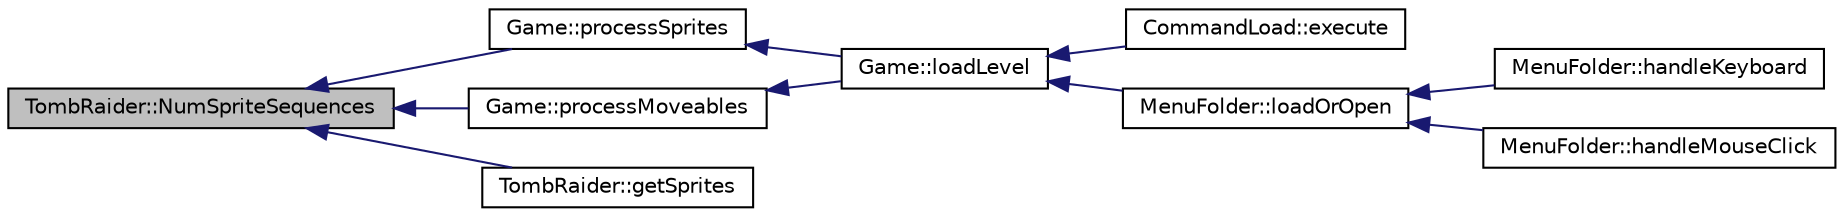 digraph "TombRaider::NumSpriteSequences"
{
 // INTERACTIVE_SVG=YES
  edge [fontname="Helvetica",fontsize="10",labelfontname="Helvetica",labelfontsize="10"];
  node [fontname="Helvetica",fontsize="10",shape=record];
  rankdir="LR";
  Node1 [label="TombRaider::NumSpriteSequences",height=0.2,width=0.4,color="black", fillcolor="grey75", style="filled" fontcolor="black"];
  Node1 -> Node2 [dir="back",color="midnightblue",fontsize="10",style="solid",fontname="Helvetica"];
  Node2 [label="Game::processSprites",height=0.2,width=0.4,color="black", fillcolor="white", style="filled",URL="$class_game.html#a0ebd881543d2be2b4432c13063d36a84"];
  Node2 -> Node3 [dir="back",color="midnightblue",fontsize="10",style="solid",fontname="Helvetica"];
  Node3 [label="Game::loadLevel",height=0.2,width=0.4,color="black", fillcolor="white", style="filled",URL="$class_game.html#a864d3ae5a554c8857118c48253ef7646"];
  Node3 -> Node4 [dir="back",color="midnightblue",fontsize="10",style="solid",fontname="Helvetica"];
  Node4 [label="CommandLoad::execute",height=0.2,width=0.4,color="black", fillcolor="white", style="filled",URL="$class_command_load.html#adedad35b259d83967ad67940c0dd984c"];
  Node3 -> Node5 [dir="back",color="midnightblue",fontsize="10",style="solid",fontname="Helvetica"];
  Node5 [label="MenuFolder::loadOrOpen",height=0.2,width=0.4,color="black", fillcolor="white", style="filled",URL="$class_menu_folder.html#ad4ecbd0af8832a0f1de508de38bd1cb9"];
  Node5 -> Node6 [dir="back",color="midnightblue",fontsize="10",style="solid",fontname="Helvetica"];
  Node6 [label="MenuFolder::handleKeyboard",height=0.2,width=0.4,color="black", fillcolor="white", style="filled",URL="$class_menu_folder.html#a17dce032179efbe86de9d4f780f0b08b"];
  Node5 -> Node7 [dir="back",color="midnightblue",fontsize="10",style="solid",fontname="Helvetica"];
  Node7 [label="MenuFolder::handleMouseClick",height=0.2,width=0.4,color="black", fillcolor="white", style="filled",URL="$class_menu_folder.html#a7c48183312d473b42100e0f5ca4be4d5"];
  Node1 -> Node8 [dir="back",color="midnightblue",fontsize="10",style="solid",fontname="Helvetica"];
  Node8 [label="Game::processMoveables",height=0.2,width=0.4,color="black", fillcolor="white", style="filled",URL="$class_game.html#a12754fc035b3671849e6a2337c1b1841"];
  Node8 -> Node3 [dir="back",color="midnightblue",fontsize="10",style="solid",fontname="Helvetica"];
  Node1 -> Node9 [dir="back",color="midnightblue",fontsize="10",style="solid",fontname="Helvetica"];
  Node9 [label="TombRaider::getSprites",height=0.2,width=0.4,color="black", fillcolor="white", style="filled",URL="$class_tomb_raider.html#a5cfcfc6f0e911bac319f8485c6448844"];
}
